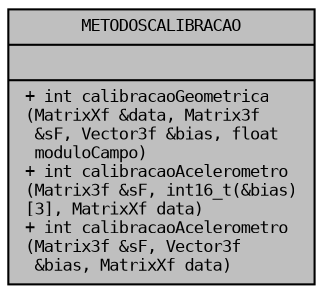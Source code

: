 digraph "METODOSCALIBRACAO"
{
 // LATEX_PDF_SIZE
  bgcolor="transparent";
  edge [fontname="DejaVuSansMono",fontsize="8",labelfontname="DejaVuSansMono",labelfontsize="8"];
  node [fontname="DejaVuSansMono",fontsize="8",shape=record];
  Node1 [label="{METODOSCALIBRACAO\n||+ int calibracaoGeometrica\l(MatrixXf &data, Matrix3f\l &sF, Vector3f &bias, float\l moduloCampo)\l+ int calibracaoAcelerometro\l(Matrix3f &sF, int16_t(&bias)\l[3], MatrixXf data)\l+ int calibracaoAcelerometro\l(Matrix3f &sF, Vector3f\l &bias, MatrixXf data)\l}",height=0.2,width=0.4,color="black", fillcolor="grey75", style="filled", fontcolor="black",tooltip=" "];
}
